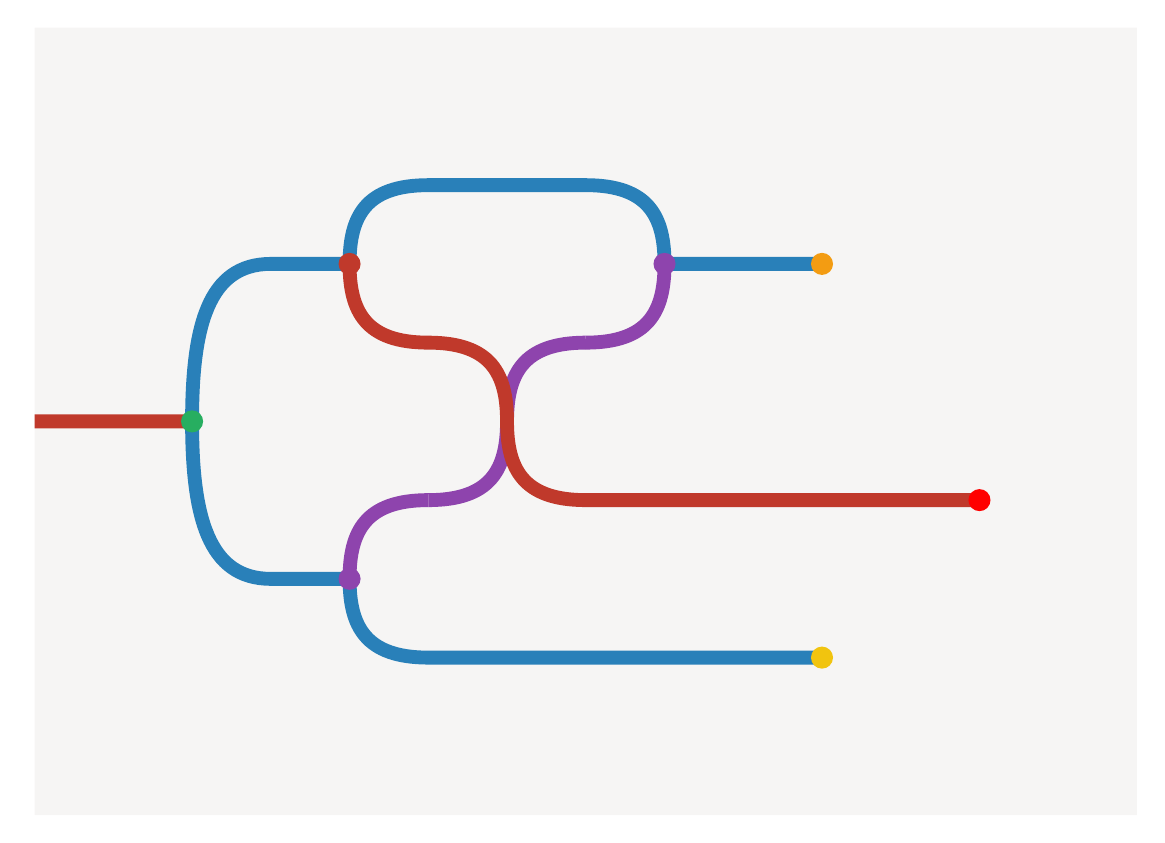 \begin{tikzpicture}
\definecolor{generator-13-5-0-pos}{RGB}{192, 57, 43}
\definecolor{generator-9-4-0-pos}{RGB}{142, 68, 173}
\definecolor{generator-1-4-0-pos}{RGB}{192, 57, 43}
\definecolor{generator-6-5-0-pos}{RGB}{243, 156, 18}
\definecolor{generator-5-5-0-pos}{RGB}{241, 196, 15}
\definecolor{generator-12-5-0-pos}{RGB}{142, 68, 173}
\definecolor{generator-4-5-0-pos}{RGB}{39, 174, 96}
\definecolor{generator-11-5-0-pos}{RGB}{142, 68, 173}
\definecolor{generator-0-0-0-pos}{RGB}{246, 245, 244}
\definecolor{generator-3-5-0-pos}{RGB}{255, 0, 0}
\definecolor{generator-2-4-0-pos}{RGB}{41, 128, 185}
\begin{scope}
% Background surfaces
\fill[generator-0-0-0-pos] (0,-0) -- (0,-10) -- (14,-10) -- (14,-0) -- (0,-0);
% Wire layers
\draw[color=generator-9-4-0-pos, line width=5pt](5,-6) .. controls (5.8,-6) and (6,-5.6) .. (6,-5) .. controls (6,-4.4) and (6.2,-4) .. (7,-4);
\draw[color=generator-1-4-0-pos, line width=5pt](0,-5) -- (2,-5)(4,-3) .. controls (4,-3.6) and (4.2,-4) .. (5,-4) .. controls (5.8,-4) and (6,-4.4) .. (6,-5) .. controls (6,-5.6) and (6.2,-6) .. (7,-6) -- (12,-6);
\draw[color=generator-9-4-0-pos, line width=5pt](4,-7) .. controls (4,-6.4) and (4.2,-6) .. (5,-6)(7,-4) .. controls (7.8,-4) and (8,-3.6) .. (8,-3);
\draw[color=generator-2-4-0-pos, line width=5pt](2,-5) .. controls (2,-3.8) and (2.2,-3) .. (3,-3) -- (4,-3) .. controls (4,-2.4) and (4.2,-2) .. (5,-2) -- (7,-2) .. controls (7.8,-2) and (8,-2.4) .. (8,-3) -- (10,-3)(2,-5) .. controls (2,-6.2) and (2.2,-7) .. (3,-7) -- (4,-7) .. controls (4,-7.6) and (4.2,-8) .. (5,-8) -- (10,-8);
\end{scope}
\fill[generator-4-5-0-pos] (2,-5) circle (0.14);
\fill[generator-13-5-0-pos] (4,-3) circle (0.14);
\fill[generator-12-5-0-pos] (4,-7) circle (0.14);
\fill[generator-11-5-0-pos] (8,-3) circle (0.14);
\fill[generator-6-5-0-pos] (10,-3) circle (0.14);
\fill[generator-5-5-0-pos] (10,-8) circle (0.14);
\fill[generator-3-5-0-pos] (12,-6) circle (0.14);
\end{tikzpicture}

